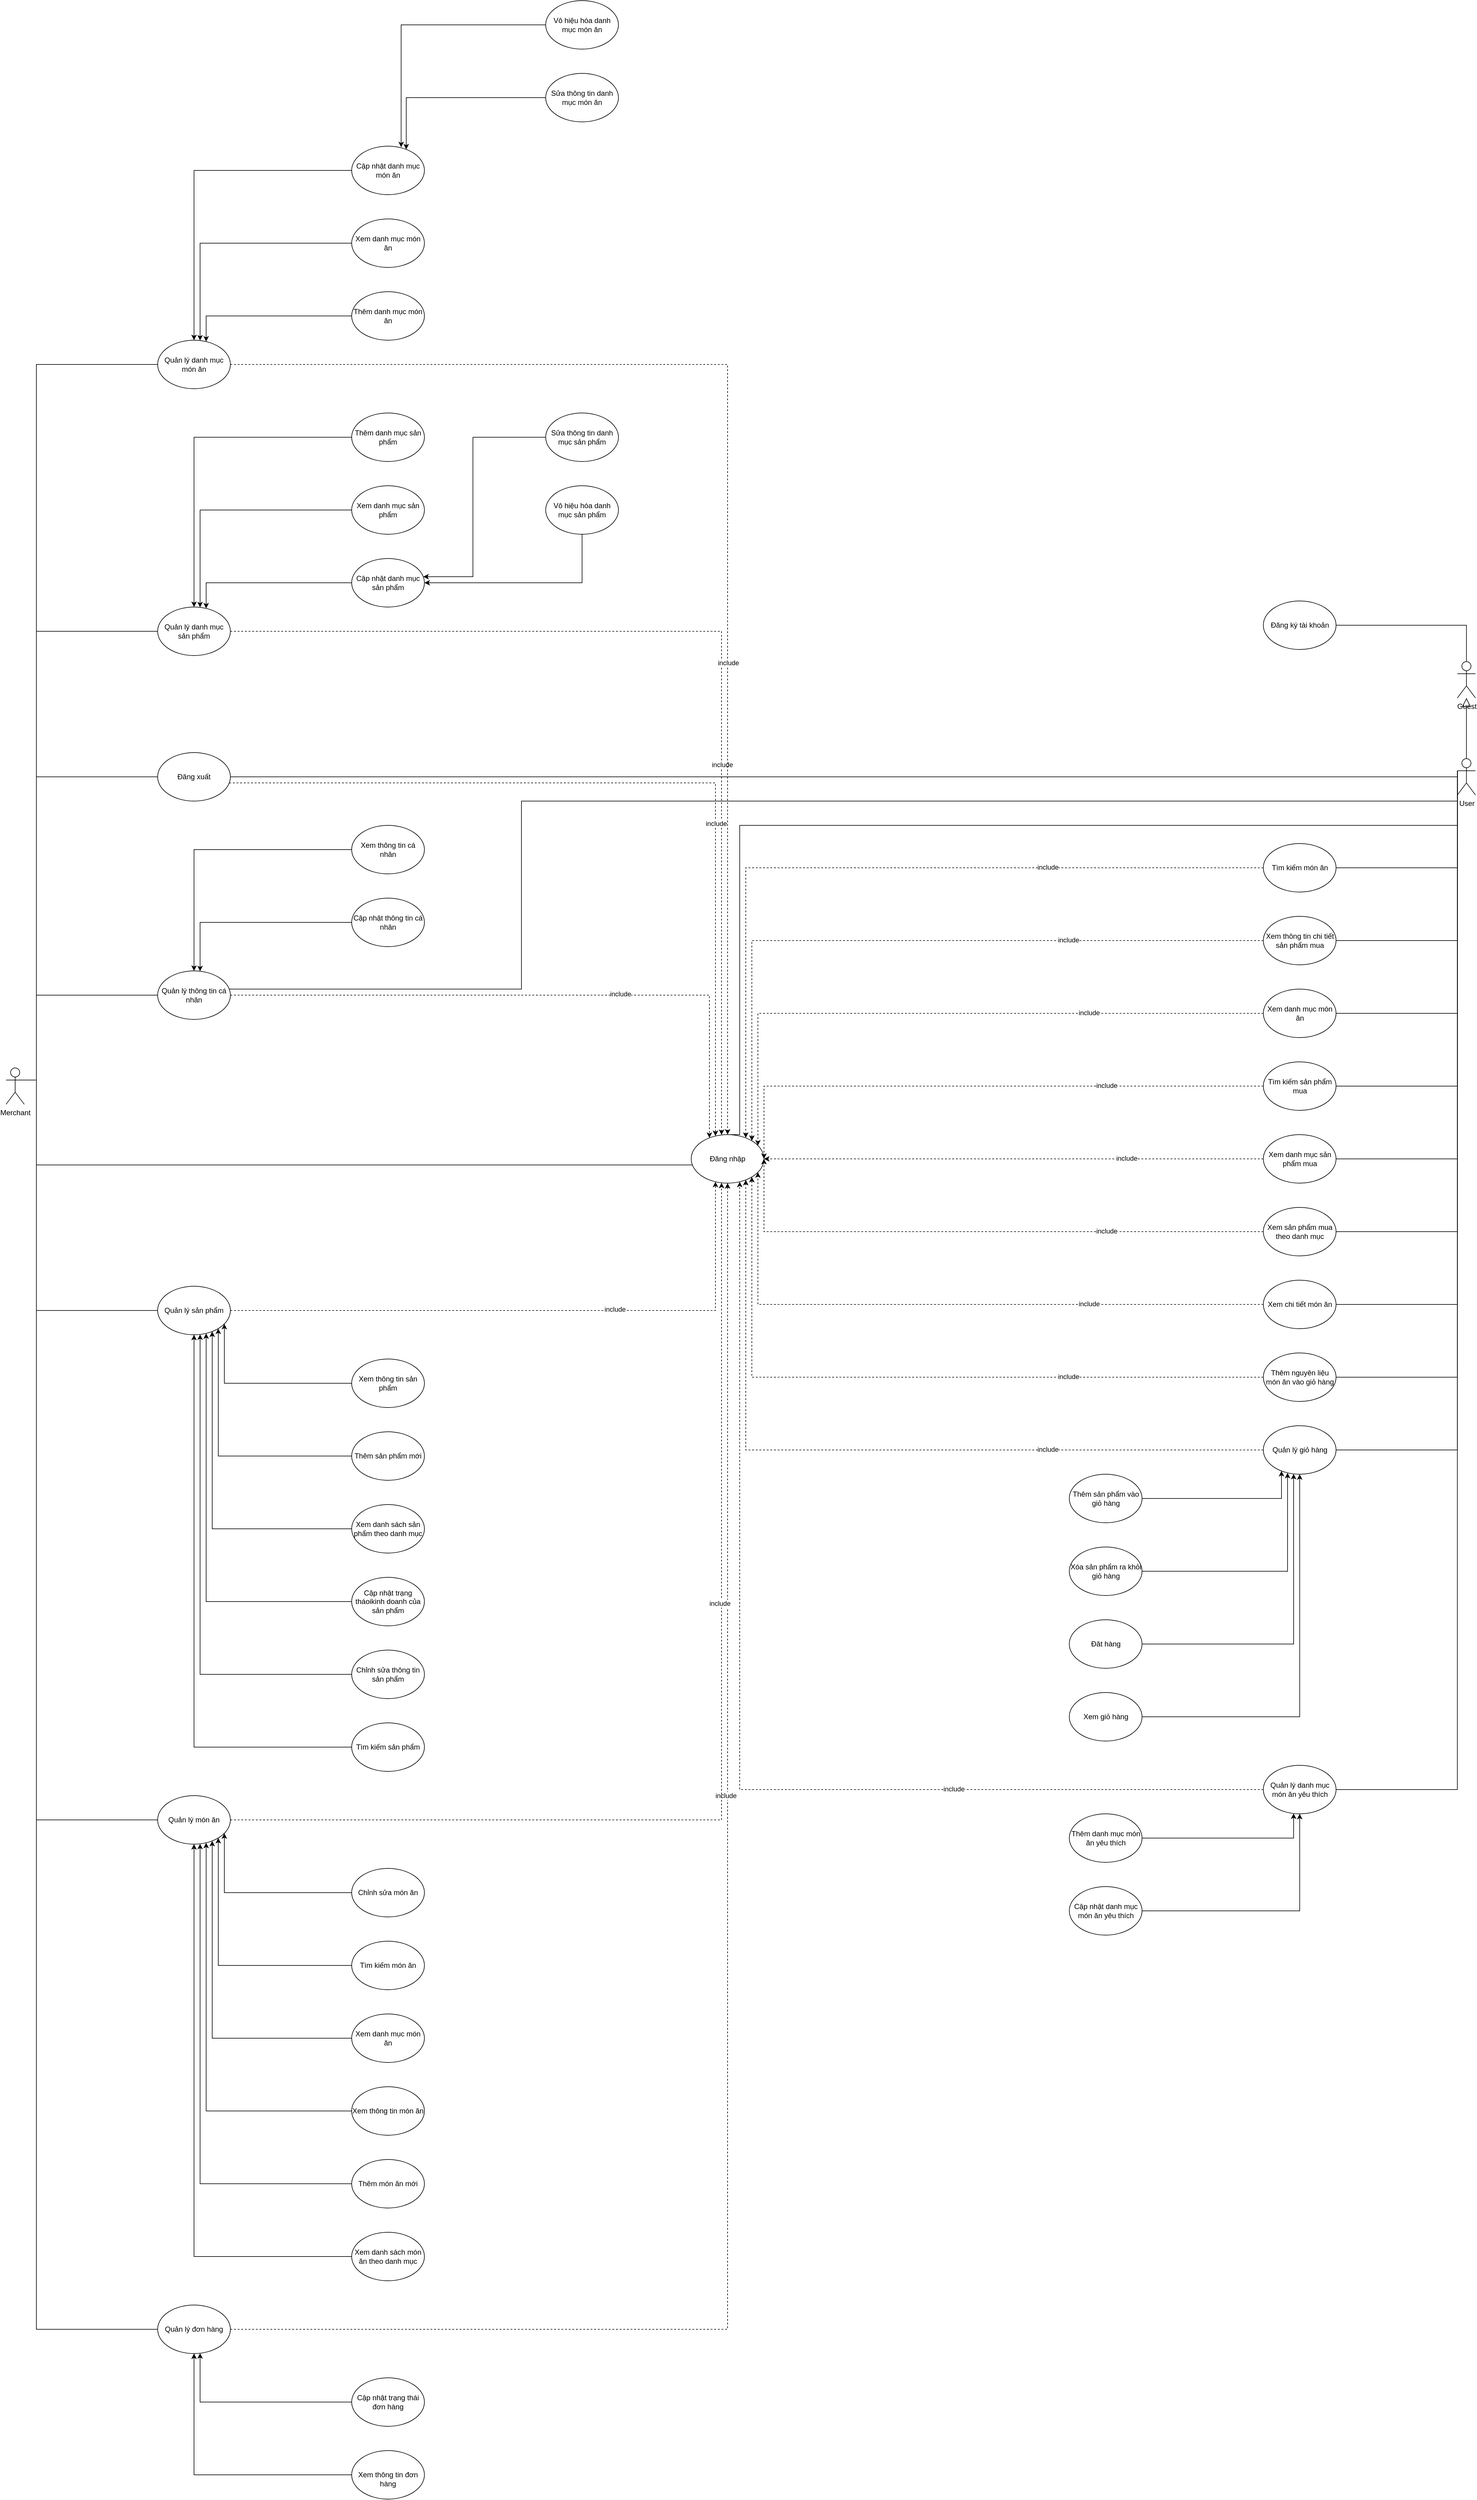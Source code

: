 <mxfile version="16.1.0" type="device"><diagram id="dLv-zvUapg1ErP5hRxUL" name="Page-1"><mxGraphModel dx="1677" dy="2669" grid="0" gridSize="10" guides="1" tooltips="1" connect="1" arrows="1" fold="1" page="1" pageScale="1" pageWidth="850" pageHeight="1100" math="0" shadow="0"><root><mxCell id="0"/><mxCell id="1" parent="0"/><mxCell id="MCOtNO1sKdTOLwMPds8Q-1" value="User" style="shape=umlActor;verticalLabelPosition=bottom;verticalAlign=top;html=1;outlineConnect=0;" parent="1" vertex="1"><mxGeometry x="2223.57" y="-150" width="30" height="60" as="geometry"/></mxCell><mxCell id="MCOtNO1sKdTOLwMPds8Q-4" value="Guest" style="shape=umlActor;verticalLabelPosition=bottom;verticalAlign=top;html=1;outlineConnect=0;" parent="1" vertex="1"><mxGeometry x="2223.57" y="-310" width="30" height="60" as="geometry"/></mxCell><mxCell id="MCOtNO1sKdTOLwMPds8Q-5" value="Merchant" style="shape=umlActor;verticalLabelPosition=bottom;verticalAlign=top;html=1;outlineConnect=0;" parent="1" vertex="1"><mxGeometry x="-170" y="360" width="30" height="60" as="geometry"/></mxCell><mxCell id="MCOtNO1sKdTOLwMPds8Q-7" value="Đăng ký tài khoản" style="ellipse;whiteSpace=wrap;html=1;" parent="1" vertex="1"><mxGeometry x="1903.57" y="-410" width="120" height="80" as="geometry"/></mxCell><mxCell id="MCOtNO1sKdTOLwMPds8Q-11" value="Đăng nhập" style="ellipse;whiteSpace=wrap;html=1;" parent="1" vertex="1"><mxGeometry x="960" y="470" width="120" height="80" as="geometry"/></mxCell><mxCell id="MCOtNO1sKdTOLwMPds8Q-16" value="" style="endArrow=none;html=1;rounded=0;edgeStyle=orthogonalEdgeStyle;" parent="1" source="MCOtNO1sKdTOLwMPds8Q-7" target="MCOtNO1sKdTOLwMPds8Q-4" edge="1"><mxGeometry width="50" height="50" relative="1" as="geometry"><mxPoint x="1333.57" y="350" as="sourcePoint"/><mxPoint x="1383.57" y="300" as="targetPoint"/></mxGeometry></mxCell><mxCell id="MCOtNO1sKdTOLwMPds8Q-17" value="" style="endArrow=none;html=1;rounded=0;exitX=1;exitY=0.333;exitDx=0;exitDy=0;exitPerimeter=0;edgeStyle=orthogonalEdgeStyle;" parent="1" source="MCOtNO1sKdTOLwMPds8Q-5" target="MCOtNO1sKdTOLwMPds8Q-11" edge="1"><mxGeometry width="50" height="50" relative="1" as="geometry"><mxPoint x="360" y="510" as="sourcePoint"/><mxPoint x="410" y="460" as="targetPoint"/><Array as="points"><mxPoint x="-120" y="520"/></Array></mxGeometry></mxCell><mxCell id="MCOtNO1sKdTOLwMPds8Q-18" value="Quản lý danh mục sản phẩm" style="ellipse;whiteSpace=wrap;html=1;" parent="1" vertex="1"><mxGeometry x="80" y="-400" width="120" height="80" as="geometry"/></mxCell><mxCell id="MCOtNO1sKdTOLwMPds8Q-19" value="" style="endArrow=none;html=1;rounded=0;exitX=1;exitY=0.333;exitDx=0;exitDy=0;exitPerimeter=0;edgeStyle=orthogonalEdgeStyle;" parent="1" source="MCOtNO1sKdTOLwMPds8Q-5" target="MCOtNO1sKdTOLwMPds8Q-18" edge="1"><mxGeometry width="50" height="50" relative="1" as="geometry"><mxPoint x="-305" y="100.0" as="sourcePoint"/><mxPoint x="-30" y="190" as="targetPoint"/><Array as="points"><mxPoint x="-120" y="380"/><mxPoint x="-120" y="-360"/></Array></mxGeometry></mxCell><mxCell id="MCOtNO1sKdTOLwMPds8Q-21" value="Quản lý danh mục món ăn" style="ellipse;whiteSpace=wrap;html=1;" parent="1" vertex="1"><mxGeometry x="80" y="-840" width="120" height="80" as="geometry"/></mxCell><mxCell id="MCOtNO1sKdTOLwMPds8Q-22" value="Quản lý món ăn" style="ellipse;whiteSpace=wrap;html=1;" parent="1" vertex="1"><mxGeometry x="80" y="1560" width="120" height="80" as="geometry"/></mxCell><mxCell id="MCOtNO1sKdTOLwMPds8Q-23" value="Quản lý đơn hàng" style="ellipse;whiteSpace=wrap;html=1;" parent="1" vertex="1"><mxGeometry x="80" y="2400" width="120" height="80" as="geometry"/></mxCell><mxCell id="MCOtNO1sKdTOLwMPds8Q-24" value="" style="endArrow=none;html=1;rounded=0;entryX=1;entryY=0.333;entryDx=0;entryDy=0;entryPerimeter=0;edgeStyle=orthogonalEdgeStyle;" parent="1" source="MCOtNO1sKdTOLwMPds8Q-22" target="MCOtNO1sKdTOLwMPds8Q-5" edge="1"><mxGeometry width="50" height="50" relative="1" as="geometry"><mxPoint x="190" y="570" as="sourcePoint"/><mxPoint x="240" y="520" as="targetPoint"/><Array as="points"><mxPoint x="-120" y="1600"/><mxPoint x="-120" y="380"/></Array></mxGeometry></mxCell><mxCell id="MCOtNO1sKdTOLwMPds8Q-25" value="" style="endArrow=none;html=1;rounded=0;entryX=1;entryY=0.333;entryDx=0;entryDy=0;entryPerimeter=0;edgeStyle=orthogonalEdgeStyle;" parent="1" source="MCOtNO1sKdTOLwMPds8Q-23" target="MCOtNO1sKdTOLwMPds8Q-5" edge="1"><mxGeometry width="50" height="50" relative="1" as="geometry"><mxPoint x="190" y="570" as="sourcePoint"/><mxPoint x="240" y="520" as="targetPoint"/><Array as="points"><mxPoint x="-120" y="2440"/><mxPoint x="-120" y="380"/></Array></mxGeometry></mxCell><mxCell id="MCOtNO1sKdTOLwMPds8Q-26" value="" style="endArrow=none;html=1;rounded=0;entryX=1;entryY=0.333;entryDx=0;entryDy=0;entryPerimeter=0;edgeStyle=orthogonalEdgeStyle;" parent="1" source="MCOtNO1sKdTOLwMPds8Q-21" target="MCOtNO1sKdTOLwMPds8Q-5" edge="1"><mxGeometry width="50" height="50" relative="1" as="geometry"><mxPoint x="-250" y="300" as="sourcePoint"/><mxPoint x="150" y="360" as="targetPoint"/><Array as="points"><mxPoint x="-120" y="-800"/><mxPoint x="-120" y="380"/></Array></mxGeometry></mxCell><mxCell id="MCOtNO1sKdTOLwMPds8Q-27" value="" style="endArrow=none;html=1;rounded=0;entryX=1;entryY=0.333;entryDx=0;entryDy=0;entryPerimeter=0;edgeStyle=orthogonalEdgeStyle;" parent="1" source="MCOtNO1sKdTOLwMPds8Q-20" target="MCOtNO1sKdTOLwMPds8Q-5" edge="1"><mxGeometry width="50" height="50" relative="1" as="geometry"><mxPoint x="190" y="570" as="sourcePoint"/><mxPoint x="240" y="520" as="targetPoint"/><Array as="points"><mxPoint x="-120" y="760"/></Array></mxGeometry></mxCell><mxCell id="MCOtNO1sKdTOLwMPds8Q-28" value="Quản lý thông tin cá nhân" style="ellipse;whiteSpace=wrap;html=1;" parent="1" vertex="1"><mxGeometry x="80" y="200" width="120" height="80" as="geometry"/></mxCell><mxCell id="MCOtNO1sKdTOLwMPds8Q-29" value="" style="endArrow=none;html=1;rounded=0;exitX=1;exitY=0.333;exitDx=0;exitDy=0;exitPerimeter=0;edgeStyle=orthogonalEdgeStyle;" parent="1" source="MCOtNO1sKdTOLwMPds8Q-5" target="MCOtNO1sKdTOLwMPds8Q-28" edge="1"><mxGeometry width="50" height="50" relative="1" as="geometry"><mxPoint x="230" y="600" as="sourcePoint"/><mxPoint x="280" y="550" as="targetPoint"/><Array as="points"><mxPoint x="-120" y="240"/></Array></mxGeometry></mxCell><mxCell id="MCOtNO1sKdTOLwMPds8Q-42" value="Thêm danh mục sản phẩm" style="ellipse;whiteSpace=wrap;html=1;" parent="1" vertex="1"><mxGeometry x="400" y="-720" width="120" height="80" as="geometry"/></mxCell><mxCell id="MCOtNO1sKdTOLwMPds8Q-43" value="Cập nhật danh mục&lt;br&gt;sản phẩm" style="ellipse;whiteSpace=wrap;html=1;" parent="1" vertex="1"><mxGeometry x="400" y="-480" width="120" height="80" as="geometry"/></mxCell><mxCell id="MCOtNO1sKdTOLwMPds8Q-44" value="Xem danh mục sản phẩm" style="ellipse;whiteSpace=wrap;html=1;" parent="1" vertex="1"><mxGeometry x="400" y="-600" width="120" height="80" as="geometry"/></mxCell><mxCell id="MCOtNO1sKdTOLwMPds8Q-45" value="" style="endArrow=classic;html=1;rounded=0;edgeStyle=orthogonalEdgeStyle;" parent="1" source="MCOtNO1sKdTOLwMPds8Q-42" target="MCOtNO1sKdTOLwMPds8Q-18" edge="1"><mxGeometry width="50" height="50" relative="1" as="geometry"><mxPoint x="550" y="-90" as="sourcePoint"/><mxPoint x="600" y="-140" as="targetPoint"/></mxGeometry></mxCell><mxCell id="MCOtNO1sKdTOLwMPds8Q-46" value="" style="endArrow=classic;html=1;rounded=0;edgeStyle=orthogonalEdgeStyle;" parent="1" source="MCOtNO1sKdTOLwMPds8Q-43" target="MCOtNO1sKdTOLwMPds8Q-18" edge="1"><mxGeometry width="50" height="50" relative="1" as="geometry"><mxPoint x="464.33" y="-201.158" as="sourcePoint"/><mxPoint x="495.448" y="-118.806" as="targetPoint"/><Array as="points"><mxPoint x="160" y="-440"/></Array></mxGeometry></mxCell><mxCell id="MCOtNO1sKdTOLwMPds8Q-47" value="" style="endArrow=classic;html=1;rounded=0;exitX=0;exitY=0.5;exitDx=0;exitDy=0;edgeStyle=orthogonalEdgeStyle;" parent="1" source="MCOtNO1sKdTOLwMPds8Q-44" target="MCOtNO1sKdTOLwMPds8Q-18" edge="1"><mxGeometry width="50" height="50" relative="1" as="geometry"><mxPoint x="719.765" y="-154.378" as="sourcePoint"/><mxPoint x="536.833" y="-115.777" as="targetPoint"/><Array as="points"><mxPoint x="150" y="-560"/></Array></mxGeometry></mxCell><mxCell id="MCOtNO1sKdTOLwMPds8Q-48" value="Sửa thông tin danh mục sản phẩm" style="ellipse;whiteSpace=wrap;html=1;" parent="1" vertex="1"><mxGeometry x="720" y="-720" width="120" height="80" as="geometry"/></mxCell><mxCell id="MCOtNO1sKdTOLwMPds8Q-49" value="Vô hiệu hóa danh mục sản phẩm" style="ellipse;whiteSpace=wrap;html=1;" parent="1" vertex="1"><mxGeometry x="720" y="-600" width="120" height="80" as="geometry"/></mxCell><mxCell id="MCOtNO1sKdTOLwMPds8Q-50" value="" style="endArrow=classic;html=1;rounded=0;edgeStyle=orthogonalEdgeStyle;" parent="1" source="MCOtNO1sKdTOLwMPds8Q-48" target="MCOtNO1sKdTOLwMPds8Q-43" edge="1"><mxGeometry width="50" height="50" relative="1" as="geometry"><mxPoint x="550" y="-210" as="sourcePoint"/><mxPoint x="600" y="-260" as="targetPoint"/><Array as="points"><mxPoint x="600" y="-680"/><mxPoint x="600" y="-450"/></Array></mxGeometry></mxCell><mxCell id="MCOtNO1sKdTOLwMPds8Q-52" value="" style="endArrow=classic;html=1;rounded=0;edgeStyle=orthogonalEdgeStyle;entryX=1;entryY=0.5;entryDx=0;entryDy=0;" parent="1" source="MCOtNO1sKdTOLwMPds8Q-49" target="MCOtNO1sKdTOLwMPds8Q-43" edge="1"><mxGeometry width="50" height="50" relative="1" as="geometry"><mxPoint x="550" y="-210" as="sourcePoint"/><mxPoint x="600" y="-260" as="targetPoint"/><Array as="points"><mxPoint x="780" y="-440"/></Array></mxGeometry></mxCell><mxCell id="MCOtNO1sKdTOLwMPds8Q-53" value="Thêm danh mục món ăn" style="ellipse;whiteSpace=wrap;html=1;" parent="1" vertex="1"><mxGeometry x="400" y="-920" width="120" height="80" as="geometry"/></mxCell><mxCell id="MCOtNO1sKdTOLwMPds8Q-54" value="" style="endArrow=classic;html=1;rounded=0;exitX=0;exitY=0.5;exitDx=0;exitDy=0;edgeStyle=orthogonalEdgeStyle;" parent="1" source="MCOtNO1sKdTOLwMPds8Q-53" target="MCOtNO1sKdTOLwMPds8Q-21" edge="1"><mxGeometry width="50" height="50" relative="1" as="geometry"><mxPoint x="440" y="-470" as="sourcePoint"/><mxPoint x="490" y="-520" as="targetPoint"/><Array as="points"><mxPoint x="160" y="-880"/></Array></mxGeometry></mxCell><mxCell id="MCOtNO1sKdTOLwMPds8Q-55" value="Xem danh mục món ăn" style="ellipse;whiteSpace=wrap;html=1;" parent="1" vertex="1"><mxGeometry x="400" y="-1040" width="120" height="80" as="geometry"/></mxCell><mxCell id="MCOtNO1sKdTOLwMPds8Q-56" value="" style="endArrow=classic;html=1;rounded=0;edgeStyle=orthogonalEdgeStyle;" parent="1" source="MCOtNO1sKdTOLwMPds8Q-55" target="MCOtNO1sKdTOLwMPds8Q-21" edge="1"><mxGeometry width="50" height="50" relative="1" as="geometry"><mxPoint x="440" y="-470" as="sourcePoint"/><mxPoint x="490" y="-520" as="targetPoint"/><Array as="points"><mxPoint x="150" y="-1000"/></Array></mxGeometry></mxCell><mxCell id="MCOtNO1sKdTOLwMPds8Q-57" value="Cập nhật danh mục món ăn" style="ellipse;whiteSpace=wrap;html=1;" parent="1" vertex="1"><mxGeometry x="400" y="-1160" width="120" height="80" as="geometry"/></mxCell><mxCell id="MCOtNO1sKdTOLwMPds8Q-58" value="" style="endArrow=classic;html=1;rounded=0;edgeStyle=orthogonalEdgeStyle;" parent="1" source="MCOtNO1sKdTOLwMPds8Q-57" target="MCOtNO1sKdTOLwMPds8Q-21" edge="1"><mxGeometry width="50" height="50" relative="1" as="geometry"><mxPoint x="440" y="-470" as="sourcePoint"/><mxPoint x="490" y="-520" as="targetPoint"/></mxGeometry></mxCell><mxCell id="MCOtNO1sKdTOLwMPds8Q-59" value="Sửa thông tin danh mục món ăn" style="ellipse;whiteSpace=wrap;html=1;" parent="1" vertex="1"><mxGeometry x="720" y="-1280" width="120" height="80" as="geometry"/></mxCell><mxCell id="MCOtNO1sKdTOLwMPds8Q-60" value="Vô hiệu hóa danh mục món ăn" style="ellipse;whiteSpace=wrap;html=1;" parent="1" vertex="1"><mxGeometry x="720" y="-1400" width="120" height="80" as="geometry"/></mxCell><mxCell id="MCOtNO1sKdTOLwMPds8Q-61" value="" style="endArrow=classic;html=1;rounded=0;edgeStyle=orthogonalEdgeStyle;" parent="1" source="MCOtNO1sKdTOLwMPds8Q-59" target="MCOtNO1sKdTOLwMPds8Q-57" edge="1"><mxGeometry width="50" height="50" relative="1" as="geometry"><mxPoint x="530" y="-790" as="sourcePoint"/><mxPoint x="580" y="-840" as="targetPoint"/><Array as="points"><mxPoint x="490" y="-1240"/></Array></mxGeometry></mxCell><mxCell id="MCOtNO1sKdTOLwMPds8Q-62" value="" style="endArrow=classic;html=1;rounded=0;entryX=0.68;entryY=0.022;entryDx=0;entryDy=0;entryPerimeter=0;edgeStyle=orthogonalEdgeStyle;" parent="1" source="MCOtNO1sKdTOLwMPds8Q-60" target="MCOtNO1sKdTOLwMPds8Q-57" edge="1"><mxGeometry width="50" height="50" relative="1" as="geometry"><mxPoint x="530" y="-740" as="sourcePoint"/><mxPoint x="580" y="-790" as="targetPoint"/></mxGeometry></mxCell><mxCell id="MCOtNO1sKdTOLwMPds8Q-64" value="Xem thông tin cá nhân" style="ellipse;whiteSpace=wrap;html=1;" parent="1" vertex="1"><mxGeometry x="400" y="-40" width="120" height="80" as="geometry"/></mxCell><mxCell id="MCOtNO1sKdTOLwMPds8Q-65" value="Đăng xuất" style="ellipse;whiteSpace=wrap;html=1;" parent="1" vertex="1"><mxGeometry x="80" y="-160" width="120" height="80" as="geometry"/></mxCell><mxCell id="MCOtNO1sKdTOLwMPds8Q-66" value="" style="endArrow=none;html=1;rounded=0;entryX=1;entryY=0.333;entryDx=0;entryDy=0;entryPerimeter=0;edgeStyle=orthogonalEdgeStyle;" parent="1" source="MCOtNO1sKdTOLwMPds8Q-65" target="MCOtNO1sKdTOLwMPds8Q-5" edge="1"><mxGeometry width="50" height="50" relative="1" as="geometry"><mxPoint x="-100" y="180" as="sourcePoint"/><mxPoint x="160" y="380" as="targetPoint"/><Array as="points"><mxPoint x="-120" y="-120"/><mxPoint x="-120" y="380"/></Array></mxGeometry></mxCell><mxCell id="MCOtNO1sKdTOLwMPds8Q-68" value="" style="endArrow=classic;html=1;rounded=0;entryX=0.5;entryY=0;entryDx=0;entryDy=0;edgeStyle=orthogonalEdgeStyle;" parent="1" source="MCOtNO1sKdTOLwMPds8Q-64" target="MCOtNO1sKdTOLwMPds8Q-28" edge="1"><mxGeometry width="50" height="50" relative="1" as="geometry"><mxPoint x="340" y="210" as="sourcePoint"/><mxPoint x="390" y="160" as="targetPoint"/><Array as="points"><mxPoint x="140"/></Array></mxGeometry></mxCell><mxCell id="MCOtNO1sKdTOLwMPds8Q-69" value="Cập nhật thông tin cá nhân" style="ellipse;whiteSpace=wrap;html=1;" parent="1" vertex="1"><mxGeometry x="400" y="80" width="120" height="80" as="geometry"/></mxCell><mxCell id="MCOtNO1sKdTOLwMPds8Q-70" value="" style="endArrow=classic;html=1;rounded=0;exitX=0;exitY=0.5;exitDx=0;exitDy=0;edgeStyle=orthogonalEdgeStyle;" parent="1" source="MCOtNO1sKdTOLwMPds8Q-69" target="MCOtNO1sKdTOLwMPds8Q-28" edge="1"><mxGeometry width="50" height="50" relative="1" as="geometry"><mxPoint x="340" y="200" as="sourcePoint"/><mxPoint x="390" y="150" as="targetPoint"/><Array as="points"><mxPoint x="150" y="120"/></Array></mxGeometry></mxCell><mxCell id="MCOtNO1sKdTOLwMPds8Q-73" value="Xem danh sách sản phẩm theo danh mục" style="ellipse;whiteSpace=wrap;html=1;" parent="1" vertex="1"><mxGeometry x="400" y="1080" width="120" height="80" as="geometry"/></mxCell><mxCell id="MCOtNO1sKdTOLwMPds8Q-74" value="Thêm sản phẩm mới" style="ellipse;whiteSpace=wrap;html=1;" parent="1" vertex="1"><mxGeometry x="400" y="960" width="120" height="80" as="geometry"/></mxCell><mxCell id="MCOtNO1sKdTOLwMPds8Q-75" value="Tìm kiếm sản phẩm" style="ellipse;whiteSpace=wrap;html=1;" parent="1" vertex="1"><mxGeometry x="400" y="1440" width="120" height="80" as="geometry"/></mxCell><mxCell id="MCOtNO1sKdTOLwMPds8Q-76" value="Cập nhật trạng tháoikinh doanh của sản phẩm" style="ellipse;whiteSpace=wrap;html=1;" parent="1" vertex="1"><mxGeometry x="400" y="1200" width="120" height="80" as="geometry"/></mxCell><mxCell id="MCOtNO1sKdTOLwMPds8Q-78" value="Chỉnh sửa thông tin sản phẩm" style="ellipse;whiteSpace=wrap;html=1;" parent="1" vertex="1"><mxGeometry x="400" y="1320" width="120" height="80" as="geometry"/></mxCell><mxCell id="MCOtNO1sKdTOLwMPds8Q-79" value="" style="endArrow=classic;html=1;rounded=0;edgeStyle=orthogonalEdgeStyle;" parent="1" source="MCOtNO1sKdTOLwMPds8Q-78" target="MCOtNO1sKdTOLwMPds8Q-20" edge="1"><mxGeometry width="50" height="50" relative="1" as="geometry"><mxPoint x="720" y="980" as="sourcePoint"/><mxPoint x="770" y="930" as="targetPoint"/><Array as="points"><mxPoint x="150" y="1360"/></Array></mxGeometry></mxCell><mxCell id="MCOtNO1sKdTOLwMPds8Q-80" value="" style="endArrow=classic;html=1;rounded=0;edgeStyle=orthogonalEdgeStyle;" parent="1" source="MCOtNO1sKdTOLwMPds8Q-75" target="MCOtNO1sKdTOLwMPds8Q-20" edge="1"><mxGeometry width="50" height="50" relative="1" as="geometry"><mxPoint x="720" y="980" as="sourcePoint"/><mxPoint x="770" y="930" as="targetPoint"/></mxGeometry></mxCell><mxCell id="MCOtNO1sKdTOLwMPds8Q-81" value="" style="endArrow=classic;html=1;rounded=0;edgeStyle=orthogonalEdgeStyle;" parent="1" source="MCOtNO1sKdTOLwMPds8Q-76" target="MCOtNO1sKdTOLwMPds8Q-20" edge="1"><mxGeometry width="50" height="50" relative="1" as="geometry"><mxPoint x="720" y="980" as="sourcePoint"/><mxPoint x="770" y="930" as="targetPoint"/><Array as="points"><mxPoint x="160" y="1240"/></Array></mxGeometry></mxCell><mxCell id="MCOtNO1sKdTOLwMPds8Q-82" value="" style="endArrow=classic;html=1;rounded=0;edgeStyle=orthogonalEdgeStyle;" parent="1" source="MCOtNO1sKdTOLwMPds8Q-73" target="MCOtNO1sKdTOLwMPds8Q-20" edge="1"><mxGeometry width="50" height="50" relative="1" as="geometry"><mxPoint x="720" y="980" as="sourcePoint"/><mxPoint x="770" y="930" as="targetPoint"/><Array as="points"><mxPoint x="170" y="1120"/></Array></mxGeometry></mxCell><mxCell id="MCOtNO1sKdTOLwMPds8Q-83" value="" style="endArrow=classic;html=1;rounded=0;edgeStyle=orthogonalEdgeStyle;" parent="1" source="MCOtNO1sKdTOLwMPds8Q-74" target="MCOtNO1sKdTOLwMPds8Q-20" edge="1"><mxGeometry width="50" height="50" relative="1" as="geometry"><mxPoint x="720" y="980" as="sourcePoint"/><mxPoint x="770" y="930" as="targetPoint"/><Array as="points"><mxPoint x="180" y="1000"/></Array></mxGeometry></mxCell><mxCell id="MCOtNO1sKdTOLwMPds8Q-85" value="" style="endArrow=classic;html=1;rounded=0;startArrow=none;edgeStyle=orthogonalEdgeStyle;" parent="1" source="MCOtNO1sKdTOLwMPds8Q-77" target="MCOtNO1sKdTOLwMPds8Q-20" edge="1"><mxGeometry width="50" height="50" relative="1" as="geometry"><mxPoint x="720" y="980" as="sourcePoint"/><mxPoint x="770" y="930" as="targetPoint"/><Array as="points"><mxPoint x="190" y="880"/></Array></mxGeometry></mxCell><mxCell id="MCOtNO1sKdTOLwMPds8Q-86" value="Xem danh mục món ăn" style="ellipse;whiteSpace=wrap;html=1;" parent="1" vertex="1"><mxGeometry x="400" y="1920" width="120" height="80" as="geometry"/></mxCell><mxCell id="MCOtNO1sKdTOLwMPds8Q-87" value="Xem thông tin món ăn" style="ellipse;whiteSpace=wrap;html=1;" parent="1" vertex="1"><mxGeometry x="400" y="2040" width="120" height="80" as="geometry"/></mxCell><mxCell id="MCOtNO1sKdTOLwMPds8Q-88" value="Thêm món ăn mới" style="ellipse;whiteSpace=wrap;html=1;" parent="1" vertex="1"><mxGeometry x="400" y="2160" width="120" height="80" as="geometry"/></mxCell><mxCell id="MCOtNO1sKdTOLwMPds8Q-89" value="Xem danh sách món ăn theo danh mục" style="ellipse;whiteSpace=wrap;html=1;" parent="1" vertex="1"><mxGeometry x="400" y="2280" width="120" height="80" as="geometry"/></mxCell><mxCell id="MCOtNO1sKdTOLwMPds8Q-90" value="Tìm kiếm món ăn" style="ellipse;whiteSpace=wrap;html=1;" parent="1" vertex="1"><mxGeometry x="400" y="1800" width="120" height="80" as="geometry"/></mxCell><mxCell id="MCOtNO1sKdTOLwMPds8Q-91" value="Chỉnh sửa món ăn" style="ellipse;whiteSpace=wrap;html=1;" parent="1" vertex="1"><mxGeometry x="400" y="1680" width="120" height="80" as="geometry"/></mxCell><mxCell id="MCOtNO1sKdTOLwMPds8Q-92" value="" style="endArrow=classic;html=1;rounded=0;edgeStyle=orthogonalEdgeStyle;" parent="1" source="MCOtNO1sKdTOLwMPds8Q-87" target="MCOtNO1sKdTOLwMPds8Q-22" edge="1"><mxGeometry width="50" height="50" relative="1" as="geometry"><mxPoint x="560" y="1030" as="sourcePoint"/><mxPoint x="610" y="980" as="targetPoint"/><Array as="points"><mxPoint x="160" y="2080"/></Array></mxGeometry></mxCell><mxCell id="MCOtNO1sKdTOLwMPds8Q-94" value="" style="endArrow=classic;html=1;rounded=0;edgeStyle=orthogonalEdgeStyle;" parent="1" source="MCOtNO1sKdTOLwMPds8Q-89" target="MCOtNO1sKdTOLwMPds8Q-22" edge="1"><mxGeometry width="50" height="50" relative="1" as="geometry"><mxPoint x="560" y="1030" as="sourcePoint"/><mxPoint x="610" y="980" as="targetPoint"/></mxGeometry></mxCell><mxCell id="MCOtNO1sKdTOLwMPds8Q-95" value="" style="endArrow=classic;html=1;rounded=0;edgeStyle=orthogonalEdgeStyle;" parent="1" source="MCOtNO1sKdTOLwMPds8Q-90" target="MCOtNO1sKdTOLwMPds8Q-22" edge="1"><mxGeometry width="50" height="50" relative="1" as="geometry"><mxPoint x="560" y="1030" as="sourcePoint"/><mxPoint x="610" y="980" as="targetPoint"/><Array as="points"><mxPoint x="180" y="1840"/></Array></mxGeometry></mxCell><mxCell id="MCOtNO1sKdTOLwMPds8Q-97" value="" style="endArrow=classic;html=1;rounded=0;edgeStyle=orthogonalEdgeStyle;" parent="1" source="MCOtNO1sKdTOLwMPds8Q-91" target="MCOtNO1sKdTOLwMPds8Q-22" edge="1"><mxGeometry width="50" height="50" relative="1" as="geometry"><mxPoint x="560" y="1030" as="sourcePoint"/><mxPoint x="610" y="980" as="targetPoint"/><Array as="points"><mxPoint x="190" y="1720"/></Array></mxGeometry></mxCell><mxCell id="MCOtNO1sKdTOLwMPds8Q-98" value="" style="endArrow=classic;html=1;rounded=0;edgeStyle=orthogonalEdgeStyle;" parent="1" source="MCOtNO1sKdTOLwMPds8Q-86" target="MCOtNO1sKdTOLwMPds8Q-22" edge="1"><mxGeometry width="50" height="50" relative="1" as="geometry"><mxPoint x="440" y="1090" as="sourcePoint"/><mxPoint x="610" y="980" as="targetPoint"/><Array as="points"><mxPoint x="170" y="1960"/></Array></mxGeometry></mxCell><mxCell id="MCOtNO1sKdTOLwMPds8Q-99" value="&lt;br&gt;Xem thông tin đơn hàng" style="ellipse;whiteSpace=wrap;html=1;" parent="1" vertex="1"><mxGeometry x="400" y="2640" width="120" height="80" as="geometry"/></mxCell><mxCell id="MCOtNO1sKdTOLwMPds8Q-100" value="Cập nhật trạng thái đơn hàng" style="ellipse;whiteSpace=wrap;html=1;" parent="1" vertex="1"><mxGeometry x="400" y="2520" width="120" height="80" as="geometry"/></mxCell><mxCell id="MCOtNO1sKdTOLwMPds8Q-103" value="" style="endArrow=classic;html=1;rounded=0;edgeStyle=orthogonalEdgeStyle;" parent="1" source="MCOtNO1sKdTOLwMPds8Q-100" target="MCOtNO1sKdTOLwMPds8Q-23" edge="1"><mxGeometry width="50" height="50" relative="1" as="geometry"><mxPoint x="360" y="2020" as="sourcePoint"/><mxPoint x="410" y="1970" as="targetPoint"/><Array as="points"><mxPoint x="150" y="2560"/></Array></mxGeometry></mxCell><mxCell id="MCOtNO1sKdTOLwMPds8Q-104" value="" style="endArrow=classic;html=1;rounded=0;edgeStyle=orthogonalEdgeStyle;" parent="1" source="MCOtNO1sKdTOLwMPds8Q-99" target="MCOtNO1sKdTOLwMPds8Q-23" edge="1"><mxGeometry width="50" height="50" relative="1" as="geometry"><mxPoint x="120" y="2050" as="sourcePoint"/><mxPoint x="170" y="2000" as="targetPoint"/></mxGeometry></mxCell><mxCell id="MCOtNO1sKdTOLwMPds8Q-105" value="" style="endArrow=classic;html=1;rounded=0;edgeStyle=orthogonalEdgeStyle;" parent="1" source="MCOtNO1sKdTOLwMPds8Q-88" target="MCOtNO1sKdTOLwMPds8Q-22" edge="1"><mxGeometry width="50" height="50" relative="1" as="geometry"><mxPoint x="860" y="690" as="sourcePoint"/><mxPoint x="910" y="640" as="targetPoint"/><Array as="points"><mxPoint x="150" y="2200"/></Array></mxGeometry></mxCell><mxCell id="MCOtNO1sKdTOLwMPds8Q-108" value="" style="endArrow=none;html=1;rounded=0;entryX=0;entryY=0.333;entryDx=0;entryDy=0;entryPerimeter=0;edgeStyle=orthogonalEdgeStyle;exitX=0.5;exitY=0;exitDx=0;exitDy=0;" parent="1" source="MCOtNO1sKdTOLwMPds8Q-11" target="MCOtNO1sKdTOLwMPds8Q-1" edge="1"><mxGeometry width="50" height="50" relative="1" as="geometry"><mxPoint x="1070" y="480" as="sourcePoint"/><mxPoint x="1360" y="480" as="targetPoint"/><Array as="points"><mxPoint x="1040" y="470"/><mxPoint x="1040" y="-40"/><mxPoint x="2224" y="-40"/></Array></mxGeometry></mxCell><mxCell id="MCOtNO1sKdTOLwMPds8Q-111" value="" style="endArrow=none;html=1;rounded=0;edgeStyle=orthogonalEdgeStyle;exitX=0;exitY=0.333;exitDx=0;exitDy=0;exitPerimeter=0;" parent="1" source="MCOtNO1sKdTOLwMPds8Q-1" target="MCOtNO1sKdTOLwMPds8Q-65" edge="1"><mxGeometry width="50" height="50" relative="1" as="geometry"><mxPoint x="1110" y="540" as="sourcePoint"/><mxPoint x="1160" y="490" as="targetPoint"/><Array as="points"><mxPoint x="1640" y="-120"/><mxPoint x="1640" y="-120"/></Array></mxGeometry></mxCell><mxCell id="MCOtNO1sKdTOLwMPds8Q-116" value="" style="endArrow=classic;html=1;rounded=0;dashed=1;edgeStyle=orthogonalEdgeStyle;" parent="1" source="MCOtNO1sKdTOLwMPds8Q-18" target="MCOtNO1sKdTOLwMPds8Q-11" edge="1"><mxGeometry width="50" height="50" relative="1" as="geometry"><mxPoint x="780" y="420" as="sourcePoint"/><mxPoint x="830" y="370" as="targetPoint"/><Array as="points"><mxPoint x="1010" y="-360"/></Array></mxGeometry></mxCell><mxCell id="MCOtNO1sKdTOLwMPds8Q-117" value="include" style="edgeLabel;html=1;align=center;verticalAlign=middle;resizable=0;points=[];" parent="MCOtNO1sKdTOLwMPds8Q-116" vertex="1" connectable="0"><mxGeometry x="0.255" y="2" relative="1" as="geometry"><mxPoint x="-1" as="offset"/></mxGeometry></mxCell><mxCell id="MCOtNO1sKdTOLwMPds8Q-118" value="" style="endArrow=classic;html=1;rounded=0;dashed=1;edgeStyle=orthogonalEdgeStyle;" parent="1" source="MCOtNO1sKdTOLwMPds8Q-21" target="MCOtNO1sKdTOLwMPds8Q-11" edge="1"><mxGeometry width="50" height="50" relative="1" as="geometry"><mxPoint x="956.549" y="349.761" as="sourcePoint"/><mxPoint x="983.374" y="510.245" as="targetPoint"/><Array as="points"><mxPoint x="1020" y="-800"/></Array></mxGeometry></mxCell><mxCell id="MCOtNO1sKdTOLwMPds8Q-119" value="include" style="edgeLabel;html=1;align=center;verticalAlign=middle;resizable=0;points=[];" parent="MCOtNO1sKdTOLwMPds8Q-118" vertex="1" connectable="0"><mxGeometry x="0.255" y="2" relative="1" as="geometry"><mxPoint x="-1" as="offset"/></mxGeometry></mxCell><mxCell id="MCOtNO1sKdTOLwMPds8Q-120" value="" style="endArrow=classic;html=1;rounded=0;dashed=1;edgeStyle=orthogonalEdgeStyle;" parent="1" source="MCOtNO1sKdTOLwMPds8Q-28" target="MCOtNO1sKdTOLwMPds8Q-11" edge="1"><mxGeometry width="50" height="50" relative="1" as="geometry"><mxPoint x="966.549" y="359.761" as="sourcePoint"/><mxPoint x="993.374" y="520.245" as="targetPoint"/><Array as="points"><mxPoint x="990" y="240"/></Array></mxGeometry></mxCell><mxCell id="MCOtNO1sKdTOLwMPds8Q-121" value="include" style="edgeLabel;html=1;align=center;verticalAlign=middle;resizable=0;points=[];" parent="MCOtNO1sKdTOLwMPds8Q-120" vertex="1" connectable="0"><mxGeometry x="0.255" y="2" relative="1" as="geometry"><mxPoint x="-1" as="offset"/></mxGeometry></mxCell><mxCell id="MCOtNO1sKdTOLwMPds8Q-122" value="" style="endArrow=classic;html=1;rounded=0;dashed=1;exitX=1;exitY=0.5;exitDx=0;exitDy=0;edgeStyle=orthogonalEdgeStyle;" parent="1" source="MCOtNO1sKdTOLwMPds8Q-23" target="MCOtNO1sKdTOLwMPds8Q-11" edge="1"><mxGeometry width="50" height="50" relative="1" as="geometry"><mxPoint x="976.549" y="369.761" as="sourcePoint"/><mxPoint x="1003.374" y="530.245" as="targetPoint"/><Array as="points"><mxPoint x="1020" y="2440"/></Array></mxGeometry></mxCell><mxCell id="MCOtNO1sKdTOLwMPds8Q-123" value="include" style="edgeLabel;html=1;align=center;verticalAlign=middle;resizable=0;points=[];" parent="MCOtNO1sKdTOLwMPds8Q-122" vertex="1" connectable="0"><mxGeometry x="0.255" y="2" relative="1" as="geometry"><mxPoint x="-1" as="offset"/></mxGeometry></mxCell><mxCell id="MCOtNO1sKdTOLwMPds8Q-124" value="" style="endArrow=classic;html=1;rounded=0;dashed=1;startArrow=none;edgeStyle=orthogonalEdgeStyle;" parent="1" source="MCOtNO1sKdTOLwMPds8Q-20" target="MCOtNO1sKdTOLwMPds8Q-11" edge="1"><mxGeometry width="50" height="50" relative="1" as="geometry"><mxPoint x="986.549" y="379.761" as="sourcePoint"/><mxPoint x="1000" y="550" as="targetPoint"/><Array as="points"><mxPoint x="1000" y="760"/></Array></mxGeometry></mxCell><mxCell id="MCOtNO1sKdTOLwMPds8Q-125" value="include" style="edgeLabel;html=1;align=center;verticalAlign=middle;resizable=0;points=[];" parent="MCOtNO1sKdTOLwMPds8Q-124" vertex="1" connectable="0"><mxGeometry x="0.255" y="2" relative="1" as="geometry"><mxPoint x="-1" as="offset"/></mxGeometry></mxCell><mxCell id="MCOtNO1sKdTOLwMPds8Q-126" value="" style="endArrow=classic;html=1;rounded=0;dashed=1;edgeStyle=orthogonalEdgeStyle;" parent="1" source="MCOtNO1sKdTOLwMPds8Q-65" target="MCOtNO1sKdTOLwMPds8Q-11" edge="1"><mxGeometry width="50" height="50" relative="1" as="geometry"><mxPoint x="996.549" y="389.761" as="sourcePoint"/><mxPoint x="1023.374" y="550.245" as="targetPoint"/><Array as="points"><mxPoint x="1000" y="-110"/></Array></mxGeometry></mxCell><mxCell id="MCOtNO1sKdTOLwMPds8Q-127" value="include" style="edgeLabel;html=1;align=center;verticalAlign=middle;resizable=0;points=[];" parent="MCOtNO1sKdTOLwMPds8Q-126" vertex="1" connectable="0"><mxGeometry x="0.255" y="2" relative="1" as="geometry"><mxPoint x="-1" as="offset"/></mxGeometry></mxCell><mxCell id="MCOtNO1sKdTOLwMPds8Q-133" value="Quản lý danh mục món ăn yêu thích" style="ellipse;whiteSpace=wrap;html=1;" parent="1" vertex="1"><mxGeometry x="1903.57" y="1510" width="120" height="80" as="geometry"/></mxCell><mxCell id="MCOtNO1sKdTOLwMPds8Q-134" value="Thêm danh mục món ăn yêu thích" style="ellipse;whiteSpace=wrap;html=1;" parent="1" vertex="1"><mxGeometry x="1583.57" y="1590" width="120" height="80" as="geometry"/></mxCell><mxCell id="MCOtNO1sKdTOLwMPds8Q-135" value="Cập nhật danh mục món ăn yêu thích" style="ellipse;whiteSpace=wrap;html=1;" parent="1" vertex="1"><mxGeometry x="1583.57" y="1710" width="120" height="80" as="geometry"/></mxCell><mxCell id="MCOtNO1sKdTOLwMPds8Q-136" value="" style="endArrow=none;html=1;rounded=0;entryX=0;entryY=0.333;entryDx=0;entryDy=0;entryPerimeter=0;edgeStyle=orthogonalEdgeStyle;" parent="1" source="MCOtNO1sKdTOLwMPds8Q-133" target="MCOtNO1sKdTOLwMPds8Q-1" edge="1"><mxGeometry width="50" height="50" relative="1" as="geometry"><mxPoint x="603.57" y="720" as="sourcePoint"/><mxPoint x="653.57" y="670" as="targetPoint"/><Array as="points"><mxPoint x="2223.57" y="1550"/></Array></mxGeometry></mxCell><mxCell id="MCOtNO1sKdTOLwMPds8Q-137" value="" style="endArrow=classic;html=1;rounded=0;edgeStyle=orthogonalEdgeStyle;" parent="1" source="MCOtNO1sKdTOLwMPds8Q-134" target="MCOtNO1sKdTOLwMPds8Q-133" edge="1"><mxGeometry width="50" height="50" relative="1" as="geometry"><mxPoint x="462" y="1430.09" as="sourcePoint"/><mxPoint x="512.0" y="1380.09" as="targetPoint"/><Array as="points"><mxPoint x="1953.57" y="1630"/></Array></mxGeometry></mxCell><mxCell id="MCOtNO1sKdTOLwMPds8Q-138" value="" style="endArrow=classic;html=1;rounded=0;edgeStyle=orthogonalEdgeStyle;" parent="1" source="MCOtNO1sKdTOLwMPds8Q-135" target="MCOtNO1sKdTOLwMPds8Q-133" edge="1"><mxGeometry width="50" height="50" relative="1" as="geometry"><mxPoint x="462" y="1430.09" as="sourcePoint"/><mxPoint x="512.0" y="1380.09" as="targetPoint"/></mxGeometry></mxCell><mxCell id="MCOtNO1sKdTOLwMPds8Q-139" value="Quản lý giỏ hàng" style="ellipse;whiteSpace=wrap;html=1;" parent="1" vertex="1"><mxGeometry x="1903.57" y="950" width="120" height="80" as="geometry"/></mxCell><mxCell id="MCOtNO1sKdTOLwMPds8Q-140" value="" style="endArrow=none;html=1;rounded=0;startArrow=none;exitX=0;exitY=0.333;exitDx=0;exitDy=0;exitPerimeter=0;edgeStyle=orthogonalEdgeStyle;" parent="1" source="MCOtNO1sKdTOLwMPds8Q-1" target="MCOtNO1sKdTOLwMPds8Q-139" edge="1"><mxGeometry width="50" height="50" relative="1" as="geometry"><mxPoint x="2223.57" y="-130" as="sourcePoint"/><mxPoint x="1063.57" y="670" as="targetPoint"/><Array as="points"><mxPoint x="2223.57" y="990"/></Array></mxGeometry></mxCell><mxCell id="MCOtNO1sKdTOLwMPds8Q-141" value="Thêm sản phẩm vào giỏ hàng" style="ellipse;whiteSpace=wrap;html=1;" parent="1" vertex="1"><mxGeometry x="1583.57" y="1030" width="120" height="80" as="geometry"/></mxCell><mxCell id="MCOtNO1sKdTOLwMPds8Q-142" value="Xóa sản phẩm ra khỏi giỏ hàng" style="ellipse;whiteSpace=wrap;html=1;" parent="1" vertex="1"><mxGeometry x="1583.57" y="1150" width="120" height="80" as="geometry"/></mxCell><mxCell id="MCOtNO1sKdTOLwMPds8Q-143" value="Đăt hàng" style="ellipse;whiteSpace=wrap;html=1;" parent="1" vertex="1"><mxGeometry x="1583.57" y="1270" width="120" height="80" as="geometry"/></mxCell><mxCell id="MCOtNO1sKdTOLwMPds8Q-144" value="Xem giỏ hàng" style="ellipse;whiteSpace=wrap;html=1;" parent="1" vertex="1"><mxGeometry x="1583.57" y="1390" width="120" height="80" as="geometry"/></mxCell><mxCell id="MCOtNO1sKdTOLwMPds8Q-145" value="" style="endArrow=classic;html=1;rounded=0;edgeStyle=orthogonalEdgeStyle;" parent="1" source="MCOtNO1sKdTOLwMPds8Q-141" target="MCOtNO1sKdTOLwMPds8Q-139" edge="1"><mxGeometry width="50" height="50" relative="1" as="geometry"><mxPoint x="1539.5" y="1480" as="sourcePoint"/><mxPoint x="1589.5" y="1430" as="targetPoint"/><Array as="points"><mxPoint x="1933.57" y="1070"/></Array></mxGeometry></mxCell><mxCell id="MCOtNO1sKdTOLwMPds8Q-147" value="" style="endArrow=classic;html=1;rounded=0;edgeStyle=orthogonalEdgeStyle;" parent="1" source="MCOtNO1sKdTOLwMPds8Q-142" target="MCOtNO1sKdTOLwMPds8Q-139" edge="1"><mxGeometry width="50" height="50" relative="1" as="geometry"><mxPoint x="1760.526" y="1287.947" as="sourcePoint"/><mxPoint x="1728.33" y="1352.021" as="targetPoint"/><Array as="points"><mxPoint x="1943.57" y="1190"/></Array></mxGeometry></mxCell><mxCell id="MCOtNO1sKdTOLwMPds8Q-148" value="" style="endArrow=classic;html=1;rounded=0;edgeStyle=orthogonalEdgeStyle;" parent="1" source="MCOtNO1sKdTOLwMPds8Q-143" target="MCOtNO1sKdTOLwMPds8Q-139" edge="1"><mxGeometry width="50" height="50" relative="1" as="geometry"><mxPoint x="1770.526" y="1297.947" as="sourcePoint"/><mxPoint x="1738.33" y="1362.021" as="targetPoint"/><Array as="points"><mxPoint x="1953.57" y="1310"/></Array></mxGeometry></mxCell><mxCell id="MCOtNO1sKdTOLwMPds8Q-149" value="" style="endArrow=classic;html=1;rounded=0;exitX=1;exitY=0.5;exitDx=0;exitDy=0;entryX=0.5;entryY=1;entryDx=0;entryDy=0;edgeStyle=orthogonalEdgeStyle;" parent="1" source="MCOtNO1sKdTOLwMPds8Q-144" target="MCOtNO1sKdTOLwMPds8Q-139" edge="1"><mxGeometry width="50" height="50" relative="1" as="geometry"><mxPoint x="1780.526" y="1307.947" as="sourcePoint"/><mxPoint x="1748.33" y="1372.021" as="targetPoint"/><Array as="points"><mxPoint x="1963.57" y="1430"/></Array></mxGeometry></mxCell><mxCell id="MCOtNO1sKdTOLwMPds8Q-153" value="" style="endArrow=none;html=1;rounded=0;edgeStyle=orthogonalEdgeStyle;entryX=0;entryY=0.333;entryDx=0;entryDy=0;entryPerimeter=0;" parent="1" source="MCOtNO1sKdTOLwMPds8Q-28" target="MCOtNO1sKdTOLwMPds8Q-1" edge="1"><mxGeometry width="50" height="50" relative="1" as="geometry"><mxPoint x="1300" y="410" as="sourcePoint"/><mxPoint x="1350" y="360" as="targetPoint"/><Array as="points"><mxPoint x="680" y="230"/><mxPoint x="680" y="-80"/><mxPoint x="2224" y="-80"/></Array></mxGeometry></mxCell><mxCell id="MCOtNO1sKdTOLwMPds8Q-154" value="Tìm kiếm sản phẩm mua" style="ellipse;whiteSpace=wrap;html=1;" parent="1" vertex="1"><mxGeometry x="1903.57" y="350" width="120" height="80" as="geometry"/></mxCell><mxCell id="MCOtNO1sKdTOLwMPds8Q-155" value="Xem danh mục sản phẩm mua&lt;span style=&quot;color: rgba(0 , 0 , 0 , 0) ; font-family: monospace ; font-size: 0px&quot;&gt;%3CmxGraphModel%3E%3Croot%3E%3CmxCell%20id%3D%220%22%2F%3E%3CmxCell%20id%3D%221%22%20parent%3D%220%22%2F%3E%3CmxCell%20id%3D%222%22%20value%3D%22%22%20style%3D%22ellipse%3BwhiteSpace%3Dwrap%3Bhtml%3D1%3B%22%20vertex%3D%221%22%20parent%3D%221%22%3E%3CmxGeometry%20x%3D%221570%22%20y%3D%22130%22%20width%3D%22120%22%20height%3D%2280%22%20as%3D%22geometry%22%2F%3E%3C%2FmxCell%3E%3C%2Froot%3E%3C%2FmxGraphModel%3E&lt;/span&gt;" style="ellipse;whiteSpace=wrap;html=1;" parent="1" vertex="1"><mxGeometry x="1903.57" y="470" width="120" height="80" as="geometry"/></mxCell><mxCell id="MCOtNO1sKdTOLwMPds8Q-158" value="" style="endArrow=none;html=1;rounded=0;exitX=0;exitY=0.333;exitDx=0;exitDy=0;exitPerimeter=0;startArrow=none;edgeStyle=orthogonalEdgeStyle;" parent="1" source="MCOtNO1sKdTOLwMPds8Q-1" target="MCOtNO1sKdTOLwMPds8Q-154" edge="1"><mxGeometry width="50" height="50" relative="1" as="geometry"><mxPoint x="1073.57" y="300" as="sourcePoint"/><mxPoint x="1123.57" y="250" as="targetPoint"/><Array as="points"><mxPoint x="2223.57" y="390"/></Array></mxGeometry></mxCell><mxCell id="MCOtNO1sKdTOLwMPds8Q-159" value="" style="endArrow=none;html=1;rounded=0;entryX=1;entryY=0.5;entryDx=0;entryDy=0;exitX=0;exitY=0.333;exitDx=0;exitDy=0;exitPerimeter=0;edgeStyle=orthogonalEdgeStyle;" parent="1" source="MCOtNO1sKdTOLwMPds8Q-1" target="MCOtNO1sKdTOLwMPds8Q-155" edge="1"><mxGeometry width="50" height="50" relative="1" as="geometry"><mxPoint x="1053.57" y="460" as="sourcePoint"/><mxPoint x="1103.57" y="410" as="targetPoint"/><Array as="points"><mxPoint x="2223.57" y="510"/></Array></mxGeometry></mxCell><mxCell id="MCOtNO1sKdTOLwMPds8Q-162" value="Tìm kiếm món ăn" style="ellipse;whiteSpace=wrap;html=1;" parent="1" vertex="1"><mxGeometry x="1903.57" y="-10" width="120" height="80" as="geometry"/></mxCell><mxCell id="MCOtNO1sKdTOLwMPds8Q-163" value="Xem danh mục món ăn" style="ellipse;whiteSpace=wrap;html=1;" parent="1" vertex="1"><mxGeometry x="1903.57" y="230" width="120" height="80" as="geometry"/></mxCell><mxCell id="MCOtNO1sKdTOLwMPds8Q-164" value="Xem chi tiết món ăn" style="ellipse;whiteSpace=wrap;html=1;" parent="1" vertex="1"><mxGeometry x="1903.57" y="710" width="120" height="80" as="geometry"/></mxCell><mxCell id="MCOtNO1sKdTOLwMPds8Q-165" value="Thêm nguyên liệu món ăn vào giỏ hàng" style="ellipse;whiteSpace=wrap;html=1;" parent="1" vertex="1"><mxGeometry x="1903.57" y="830" width="120" height="80" as="geometry"/></mxCell><mxCell id="MCOtNO1sKdTOLwMPds8Q-166" value="" style="endArrow=none;html=1;rounded=0;exitX=0;exitY=0.333;exitDx=0;exitDy=0;exitPerimeter=0;edgeStyle=orthogonalEdgeStyle;" parent="1" source="MCOtNO1sKdTOLwMPds8Q-1" target="MCOtNO1sKdTOLwMPds8Q-162" edge="1"><mxGeometry width="50" height="50" relative="1" as="geometry"><mxPoint x="1203.57" y="360" as="sourcePoint"/><mxPoint x="1253.57" y="310" as="targetPoint"/><Array as="points"><mxPoint x="2223.57" y="30"/></Array></mxGeometry></mxCell><mxCell id="MCOtNO1sKdTOLwMPds8Q-167" value="" style="endArrow=none;html=1;rounded=0;startArrow=none;exitX=0;exitY=0.333;exitDx=0;exitDy=0;exitPerimeter=0;edgeStyle=orthogonalEdgeStyle;" parent="1" source="MCOtNO1sKdTOLwMPds8Q-1" target="MCOtNO1sKdTOLwMPds8Q-163" edge="1"><mxGeometry width="50" height="50" relative="1" as="geometry"><mxPoint x="1203.57" y="360" as="sourcePoint"/><mxPoint x="1253.57" y="310" as="targetPoint"/><Array as="points"><mxPoint x="2223.57" y="270"/></Array></mxGeometry></mxCell><mxCell id="MCOtNO1sKdTOLwMPds8Q-168" value="" style="endArrow=none;html=1;rounded=0;exitX=0;exitY=0.333;exitDx=0;exitDy=0;exitPerimeter=0;edgeStyle=orthogonalEdgeStyle;" parent="1" source="MCOtNO1sKdTOLwMPds8Q-1" target="MCOtNO1sKdTOLwMPds8Q-164" edge="1"><mxGeometry width="50" height="50" relative="1" as="geometry"><mxPoint x="1203.57" y="360" as="sourcePoint"/><mxPoint x="1253.57" y="310" as="targetPoint"/><Array as="points"><mxPoint x="2223.57" y="750"/></Array></mxGeometry></mxCell><mxCell id="MCOtNO1sKdTOLwMPds8Q-169" value="" style="endArrow=none;html=1;rounded=0;exitX=0;exitY=0.333;exitDx=0;exitDy=0;exitPerimeter=0;edgeStyle=orthogonalEdgeStyle;" parent="1" source="MCOtNO1sKdTOLwMPds8Q-1" target="MCOtNO1sKdTOLwMPds8Q-165" edge="1"><mxGeometry width="50" height="50" relative="1" as="geometry"><mxPoint x="1203.57" y="360" as="sourcePoint"/><mxPoint x="1253.57" y="310" as="targetPoint"/><Array as="points"><mxPoint x="2223.57" y="870"/></Array></mxGeometry></mxCell><mxCell id="MCOtNO1sKdTOLwMPds8Q-170" value="" style="endArrow=classic;html=1;rounded=0;dashed=1;edgeStyle=orthogonalEdgeStyle;entryX=1;entryY=0.5;entryDx=0;entryDy=0;" parent="1" source="MCOtNO1sKdTOLwMPds8Q-154" target="MCOtNO1sKdTOLwMPds8Q-11" edge="1"><mxGeometry width="50" height="50" relative="1" as="geometry"><mxPoint x="1380" y="370" as="sourcePoint"/><mxPoint x="1430" y="320" as="targetPoint"/><Array as="points"><mxPoint x="1080" y="390"/></Array></mxGeometry></mxCell><mxCell id="MCOtNO1sKdTOLwMPds8Q-171" value="include" style="edgeLabel;html=1;align=center;verticalAlign=middle;resizable=0;points=[];" parent="MCOtNO1sKdTOLwMPds8Q-170" vertex="1" connectable="0"><mxGeometry x="-0.452" y="-1" relative="1" as="geometry"><mxPoint as="offset"/></mxGeometry></mxCell><mxCell id="MCOtNO1sKdTOLwMPds8Q-172" value="" style="endArrow=classic;html=1;rounded=0;dashed=1;" parent="1" source="MCOtNO1sKdTOLwMPds8Q-155" target="MCOtNO1sKdTOLwMPds8Q-11" edge="1"><mxGeometry width="50" height="50" relative="1" as="geometry"><mxPoint x="1701.124" y="255.063" as="sourcePoint"/><mxPoint x="1428.915" y="584.951" as="targetPoint"/></mxGeometry></mxCell><mxCell id="MCOtNO1sKdTOLwMPds8Q-173" value="include" style="edgeLabel;html=1;align=center;verticalAlign=middle;resizable=0;points=[];" parent="MCOtNO1sKdTOLwMPds8Q-172" vertex="1" connectable="0"><mxGeometry x="-0.452" y="-1" relative="1" as="geometry"><mxPoint as="offset"/></mxGeometry></mxCell><mxCell id="MCOtNO1sKdTOLwMPds8Q-174" value="" style="endArrow=classic;html=1;rounded=0;dashed=1;edgeStyle=orthogonalEdgeStyle;entryX=1;entryY=0.5;entryDx=0;entryDy=0;" parent="1" source="MCOtNO1sKdTOLwMPds8Q-156" target="MCOtNO1sKdTOLwMPds8Q-11" edge="1"><mxGeometry width="50" height="50" relative="1" as="geometry"><mxPoint x="1711.124" y="265.063" as="sourcePoint"/><mxPoint x="1438.915" y="594.951" as="targetPoint"/><Array as="points"><mxPoint x="1080" y="630"/></Array></mxGeometry></mxCell><mxCell id="MCOtNO1sKdTOLwMPds8Q-175" value="include" style="edgeLabel;html=1;align=center;verticalAlign=middle;resizable=0;points=[];" parent="MCOtNO1sKdTOLwMPds8Q-174" vertex="1" connectable="0"><mxGeometry x="-0.452" y="-1" relative="1" as="geometry"><mxPoint as="offset"/></mxGeometry></mxCell><mxCell id="MCOtNO1sKdTOLwMPds8Q-176" value="" style="endArrow=classic;html=1;rounded=0;dashed=1;edgeStyle=orthogonalEdgeStyle;" parent="1" source="MCOtNO1sKdTOLwMPds8Q-157" target="MCOtNO1sKdTOLwMPds8Q-11" edge="1"><mxGeometry width="50" height="50" relative="1" as="geometry"><mxPoint x="1721.124" y="275.063" as="sourcePoint"/><mxPoint x="1448.915" y="604.951" as="targetPoint"/><Array as="points"><mxPoint x="1060" y="150"/></Array></mxGeometry></mxCell><mxCell id="MCOtNO1sKdTOLwMPds8Q-177" value="include" style="edgeLabel;html=1;align=center;verticalAlign=middle;resizable=0;points=[];" parent="MCOtNO1sKdTOLwMPds8Q-176" vertex="1" connectable="0"><mxGeometry x="-0.452" y="-1" relative="1" as="geometry"><mxPoint as="offset"/></mxGeometry></mxCell><mxCell id="MCOtNO1sKdTOLwMPds8Q-178" value="" style="endArrow=classic;html=1;rounded=0;dashed=1;edgeStyle=orthogonalEdgeStyle;" parent="1" source="MCOtNO1sKdTOLwMPds8Q-162" target="MCOtNO1sKdTOLwMPds8Q-11" edge="1"><mxGeometry width="50" height="50" relative="1" as="geometry"><mxPoint x="1731.124" y="285.063" as="sourcePoint"/><mxPoint x="1458.915" y="614.951" as="targetPoint"/><Array as="points"><mxPoint x="1050" y="30"/></Array></mxGeometry></mxCell><mxCell id="MCOtNO1sKdTOLwMPds8Q-179" value="include" style="edgeLabel;html=1;align=center;verticalAlign=middle;resizable=0;points=[];" parent="MCOtNO1sKdTOLwMPds8Q-178" vertex="1" connectable="0"><mxGeometry x="-0.452" y="-1" relative="1" as="geometry"><mxPoint as="offset"/></mxGeometry></mxCell><mxCell id="MCOtNO1sKdTOLwMPds8Q-180" value="" style="endArrow=classic;html=1;rounded=0;dashed=1;edgeStyle=orthogonalEdgeStyle;" parent="1" source="MCOtNO1sKdTOLwMPds8Q-163" target="MCOtNO1sKdTOLwMPds8Q-11" edge="1"><mxGeometry width="50" height="50" relative="1" as="geometry"><mxPoint x="1741.124" y="295.063" as="sourcePoint"/><mxPoint x="1468.915" y="624.951" as="targetPoint"/><Array as="points"><mxPoint x="1070" y="270"/></Array></mxGeometry></mxCell><mxCell id="MCOtNO1sKdTOLwMPds8Q-181" value="include" style="edgeLabel;html=1;align=center;verticalAlign=middle;resizable=0;points=[];" parent="MCOtNO1sKdTOLwMPds8Q-180" vertex="1" connectable="0"><mxGeometry x="-0.452" y="-1" relative="1" as="geometry"><mxPoint as="offset"/></mxGeometry></mxCell><mxCell id="MCOtNO1sKdTOLwMPds8Q-184" value="" style="endArrow=classic;html=1;rounded=0;dashed=1;edgeStyle=orthogonalEdgeStyle;" parent="1" source="MCOtNO1sKdTOLwMPds8Q-165" target="MCOtNO1sKdTOLwMPds8Q-11" edge="1"><mxGeometry width="50" height="50" relative="1" as="geometry"><mxPoint x="1761.124" y="315.063" as="sourcePoint"/><mxPoint x="1488.915" y="644.951" as="targetPoint"/><Array as="points"><mxPoint x="1060" y="870"/></Array></mxGeometry></mxCell><mxCell id="MCOtNO1sKdTOLwMPds8Q-185" value="include" style="edgeLabel;html=1;align=center;verticalAlign=middle;resizable=0;points=[];" parent="MCOtNO1sKdTOLwMPds8Q-184" vertex="1" connectable="0"><mxGeometry x="-0.452" y="-1" relative="1" as="geometry"><mxPoint as="offset"/></mxGeometry></mxCell><mxCell id="MCOtNO1sKdTOLwMPds8Q-188" value="" style="endArrow=classic;html=1;rounded=0;dashed=1;edgeStyle=orthogonalEdgeStyle;" parent="1" source="MCOtNO1sKdTOLwMPds8Q-139" target="MCOtNO1sKdTOLwMPds8Q-11" edge="1"><mxGeometry width="50" height="50" relative="1" as="geometry"><mxPoint x="1781.124" y="335.063" as="sourcePoint"/><mxPoint x="1508.915" y="664.951" as="targetPoint"/><Array as="points"><mxPoint x="1050" y="990"/></Array></mxGeometry></mxCell><mxCell id="MCOtNO1sKdTOLwMPds8Q-189" value="include" style="edgeLabel;html=1;align=center;verticalAlign=middle;resizable=0;points=[];" parent="MCOtNO1sKdTOLwMPds8Q-188" vertex="1" connectable="0"><mxGeometry x="-0.452" y="-1" relative="1" as="geometry"><mxPoint as="offset"/></mxGeometry></mxCell><mxCell id="MCOtNO1sKdTOLwMPds8Q-20" value="Quản lý sản phẩm" style="ellipse;whiteSpace=wrap;html=1;" parent="1" vertex="1"><mxGeometry x="80" y="720" width="120" height="80" as="geometry"/></mxCell><mxCell id="MCOtNO1sKdTOLwMPds8Q-77" value="Xem thông tin sản phẩm" style="ellipse;whiteSpace=wrap;html=1;" parent="1" vertex="1"><mxGeometry x="400" y="840" width="120" height="80" as="geometry"/></mxCell><mxCell id="kr7MCp9IF4jz6CjutBXu-5" value="" style="endArrow=classic;html=1;rounded=0;dashed=1;exitX=1;exitY=0.5;exitDx=0;exitDy=0;edgeStyle=orthogonalEdgeStyle;" parent="1" source="MCOtNO1sKdTOLwMPds8Q-22" target="MCOtNO1sKdTOLwMPds8Q-11" edge="1"><mxGeometry width="50" height="50" relative="1" as="geometry"><mxPoint x="210.0" y="2450" as="sourcePoint"/><mxPoint x="890.0" y="530.091" as="targetPoint"/><Array as="points"><mxPoint x="1010" y="1600"/></Array></mxGeometry></mxCell><mxCell id="kr7MCp9IF4jz6CjutBXu-6" value="include" style="edgeLabel;html=1;align=center;verticalAlign=middle;resizable=0;points=[];" parent="kr7MCp9IF4jz6CjutBXu-5" vertex="1" connectable="0"><mxGeometry x="0.255" y="2" relative="1" as="geometry"><mxPoint x="-1" as="offset"/></mxGeometry></mxCell><mxCell id="kr7MCp9IF4jz6CjutBXu-8" value="" style="endArrow=block;endFill=0;endSize=12;html=1;rounded=0;fontFamily=Helvetica;fontSize=11;shape=connector;exitX=0.5;exitY=0;exitDx=0;exitDy=0;exitPerimeter=0;" parent="1" source="MCOtNO1sKdTOLwMPds8Q-1" target="MCOtNO1sKdTOLwMPds8Q-4" edge="1"><mxGeometry width="160" relative="1" as="geometry"><mxPoint x="1983.57" y="110" as="sourcePoint"/><mxPoint x="2143.57" y="110" as="targetPoint"/></mxGeometry></mxCell><mxCell id="MCOtNO1sKdTOLwMPds8Q-157" value="Xem thông tin chi tiết sản phẩm mua" style="ellipse;whiteSpace=wrap;html=1;" parent="1" vertex="1"><mxGeometry x="1903.57" y="110" width="120" height="80" as="geometry"/></mxCell><mxCell id="kr7MCp9IF4jz6CjutBXu-12" value="" style="endArrow=none;html=1;rounded=0;exitX=0;exitY=0.333;exitDx=0;exitDy=0;exitPerimeter=0;edgeStyle=orthogonalEdgeStyle;" parent="1" source="MCOtNO1sKdTOLwMPds8Q-1" target="MCOtNO1sKdTOLwMPds8Q-157" edge="1"><mxGeometry width="50" height="50" relative="1" as="geometry"><mxPoint x="2223.57" y="-130" as="sourcePoint"/><mxPoint x="1677.605" y="500.345" as="targetPoint"/><Array as="points"><mxPoint x="2223.57" y="150"/></Array></mxGeometry></mxCell><mxCell id="MCOtNO1sKdTOLwMPds8Q-156" value="Xem sản phẩm mua theo danh mục" style="ellipse;whiteSpace=wrap;html=1;" parent="1" vertex="1"><mxGeometry x="1903.57" y="590" width="120" height="80" as="geometry"/></mxCell><mxCell id="kr7MCp9IF4jz6CjutBXu-13" value="" style="endArrow=none;html=1;rounded=0;startArrow=none;exitX=0;exitY=0.333;exitDx=0;exitDy=0;exitPerimeter=0;edgeStyle=orthogonalEdgeStyle;" parent="1" source="MCOtNO1sKdTOLwMPds8Q-1" target="MCOtNO1sKdTOLwMPds8Q-156" edge="1"><mxGeometry width="50" height="50" relative="1" as="geometry"><mxPoint x="2223.57" y="-130" as="sourcePoint"/><mxPoint x="1713.007" y="1341.027" as="targetPoint"/><Array as="points"><mxPoint x="2223.57" y="630"/></Array></mxGeometry></mxCell><mxCell id="kr7MCp9IF4jz6CjutBXu-14" value="" style="endArrow=classic;html=1;rounded=0;dashed=1;edgeStyle=orthogonalEdgeStyle;exitX=0;exitY=0.5;exitDx=0;exitDy=0;" parent="1" source="MCOtNO1sKdTOLwMPds8Q-164" target="MCOtNO1sKdTOLwMPds8Q-11" edge="1"><mxGeometry width="50" height="50" relative="1" as="geometry"><mxPoint x="1913.57" y="640" as="sourcePoint"/><mxPoint x="1090" y="520" as="targetPoint"/><Array as="points"><mxPoint x="1070" y="750"/></Array></mxGeometry></mxCell><mxCell id="kr7MCp9IF4jz6CjutBXu-15" value="include" style="edgeLabel;html=1;align=center;verticalAlign=middle;resizable=0;points=[];" parent="kr7MCp9IF4jz6CjutBXu-14" vertex="1" connectable="0"><mxGeometry x="-0.452" y="-1" relative="1" as="geometry"><mxPoint as="offset"/></mxGeometry></mxCell><mxCell id="kr7MCp9IF4jz6CjutBXu-16" value="" style="endArrow=classic;html=1;rounded=0;dashed=1;edgeStyle=orthogonalEdgeStyle;exitX=0;exitY=0.5;exitDx=0;exitDy=0;" parent="1" source="MCOtNO1sKdTOLwMPds8Q-133" target="MCOtNO1sKdTOLwMPds8Q-11" edge="1"><mxGeometry width="50" height="50" relative="1" as="geometry"><mxPoint x="1913.57" y="1000" as="sourcePoint"/><mxPoint x="1060" y="554.641" as="targetPoint"/><Array as="points"><mxPoint x="1040" y="1550"/></Array></mxGeometry></mxCell><mxCell id="kr7MCp9IF4jz6CjutBXu-17" value="include" style="edgeLabel;html=1;align=center;verticalAlign=middle;resizable=0;points=[];" parent="kr7MCp9IF4jz6CjutBXu-16" vertex="1" connectable="0"><mxGeometry x="-0.452" y="-1" relative="1" as="geometry"><mxPoint as="offset"/></mxGeometry></mxCell></root></mxGraphModel></diagram></mxfile>